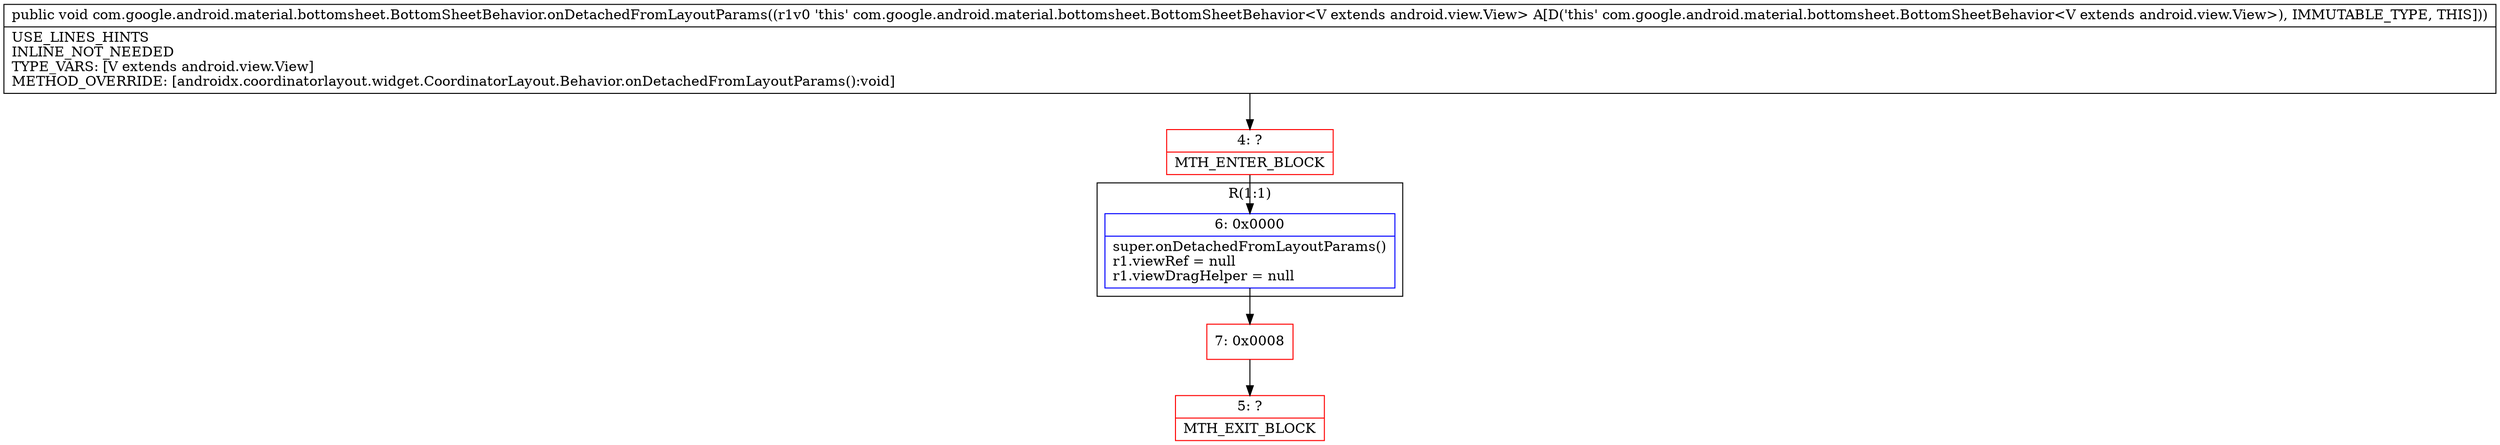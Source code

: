 digraph "CFG forcom.google.android.material.bottomsheet.BottomSheetBehavior.onDetachedFromLayoutParams()V" {
subgraph cluster_Region_1465621619 {
label = "R(1:1)";
node [shape=record,color=blue];
Node_6 [shape=record,label="{6\:\ 0x0000|super.onDetachedFromLayoutParams()\lr1.viewRef = null\lr1.viewDragHelper = null\l}"];
}
Node_4 [shape=record,color=red,label="{4\:\ ?|MTH_ENTER_BLOCK\l}"];
Node_7 [shape=record,color=red,label="{7\:\ 0x0008}"];
Node_5 [shape=record,color=red,label="{5\:\ ?|MTH_EXIT_BLOCK\l}"];
MethodNode[shape=record,label="{public void com.google.android.material.bottomsheet.BottomSheetBehavior.onDetachedFromLayoutParams((r1v0 'this' com.google.android.material.bottomsheet.BottomSheetBehavior\<V extends android.view.View\> A[D('this' com.google.android.material.bottomsheet.BottomSheetBehavior\<V extends android.view.View\>), IMMUTABLE_TYPE, THIS]))  | USE_LINES_HINTS\lINLINE_NOT_NEEDED\lTYPE_VARS: [V extends android.view.View]\lMETHOD_OVERRIDE: [androidx.coordinatorlayout.widget.CoordinatorLayout.Behavior.onDetachedFromLayoutParams():void]\l}"];
MethodNode -> Node_4;Node_6 -> Node_7;
Node_4 -> Node_6;
Node_7 -> Node_5;
}

